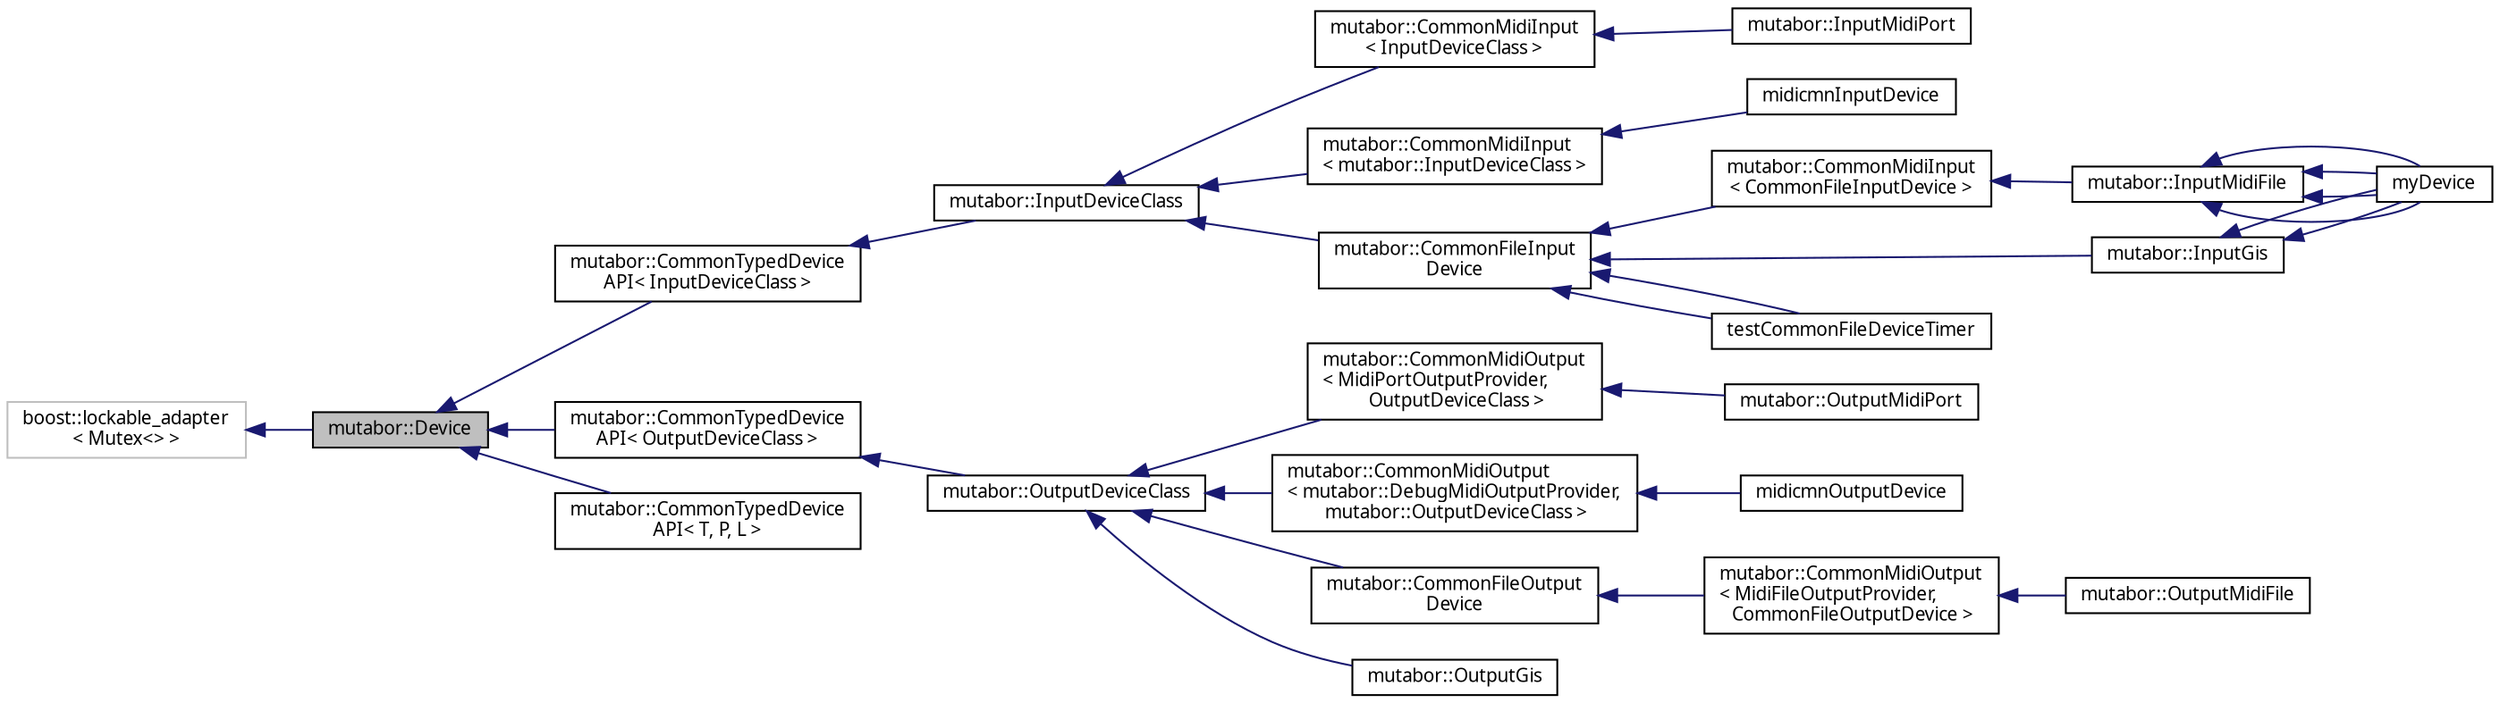 digraph "mutabor::Device"
{
  edge [fontname="Sans",fontsize="10",labelfontname="Sans",labelfontsize="10"];
  node [fontname="Sans",fontsize="10",shape=record];
  rankdir="LR";
  Node0 [label="mutabor::Device",height=0.2,width=0.4,color="black", fillcolor="grey75", style="filled", fontcolor="black"];
  Node1 -> Node0 [dir="back",color="midnightblue",fontsize="10",style="solid",fontname="Sans"];
  Node1 [label="boost::lockable_adapter\l\< Mutex\<\> \>",height=0.2,width=0.4,color="grey75", fillcolor="white", style="filled"];
  Node0 -> Node2 [dir="back",color="midnightblue",fontsize="10",style="solid",fontname="Sans"];
  Node2 [label="mutabor::CommonTypedDevice\lAPI\< InputDeviceClass \>",height=0.2,width=0.4,color="black", fillcolor="white", style="filled",URL="$d9/dbf/classmutabor_1_1CommonTypedDeviceAPI.html"];
  Node2 -> Node3 [dir="back",color="midnightblue",fontsize="10",style="solid",fontname="Sans"];
  Node3 [label="mutabor::InputDeviceClass",height=0.2,width=0.4,color="black", fillcolor="white", style="filled",URL="$d4/d18/classmutabor_1_1InputDeviceClass.html"];
  Node3 -> Node4 [dir="back",color="midnightblue",fontsize="10",style="solid",fontname="Sans"];
  Node4 [label="mutabor::CommonMidiInput\l\< InputDeviceClass \>",height=0.2,width=0.4,color="black", fillcolor="white", style="filled",URL="$dc/d51/classmutabor_1_1CommonMidiInput.html"];
  Node4 -> Node5 [dir="back",color="midnightblue",fontsize="10",style="solid",fontname="Sans"];
  Node5 [label="mutabor::InputMidiPort",height=0.2,width=0.4,color="black", fillcolor="white", style="filled",URL="$d2/dea/classmutabor_1_1InputMidiPort.html"];
  Node3 -> Node6 [dir="back",color="midnightblue",fontsize="10",style="solid",fontname="Sans"];
  Node6 [label="mutabor::CommonMidiInput\l\< mutabor::InputDeviceClass \>",height=0.2,width=0.4,color="black", fillcolor="white", style="filled",URL="$dc/d51/classmutabor_1_1CommonMidiInput.html"];
  Node6 -> Node7 [dir="back",color="midnightblue",fontsize="10",style="solid",fontname="Sans"];
  Node7 [label="midicmnInputDevice",height=0.2,width=0.4,color="black", fillcolor="white", style="filled",URL="$d2/dce/classmidicmnInputDevice.html"];
  Node3 -> Node8 [dir="back",color="midnightblue",fontsize="10",style="solid",fontname="Sans"];
  Node8 [label="mutabor::CommonFileInput\lDevice",height=0.2,width=0.4,color="black", fillcolor="white", style="filled",URL="$dd/d3c/classmutabor_1_1CommonFileInputDevice.html"];
  Node8 -> Node9 [dir="back",color="midnightblue",fontsize="10",style="solid",fontname="Sans"];
  Node9 [label="mutabor::CommonMidiInput\l\< CommonFileInputDevice \>",height=0.2,width=0.4,color="black", fillcolor="white", style="filled",URL="$dc/d51/classmutabor_1_1CommonMidiInput.html"];
  Node9 -> Node10 [dir="back",color="midnightblue",fontsize="10",style="solid",fontname="Sans"];
  Node10 [label="mutabor::InputMidiFile",height=0.2,width=0.4,color="black", fillcolor="white", style="filled",URL="$d6/d12/classmutabor_1_1InputMidiFile.html"];
  Node10 -> Node11 [dir="back",color="midnightblue",fontsize="10",style="solid",fontname="Sans"];
  Node11 [label="myDevice",height=0.2,width=0.4,color="black", fillcolor="white", style="filled",URL="$d4/d1a/classmyDevice.html",tooltip="not for headers "];
  Node10 -> Node11 [dir="back",color="midnightblue",fontsize="10",style="solid",fontname="Sans"];
  Node10 -> Node11 [dir="back",color="midnightblue",fontsize="10",style="solid",fontname="Sans"];
  Node10 -> Node11 [dir="back",color="midnightblue",fontsize="10",style="solid",fontname="Sans"];
  Node8 -> Node12 [dir="back",color="midnightblue",fontsize="10",style="solid",fontname="Sans"];
  Node12 [label="mutabor::InputGis",height=0.2,width=0.4,color="black", fillcolor="white", style="filled",URL="$dc/da1/classmutabor_1_1InputGis.html"];
  Node12 -> Node11 [dir="back",color="midnightblue",fontsize="10",style="solid",fontname="Sans"];
  Node12 -> Node11 [dir="back",color="midnightblue",fontsize="10",style="solid",fontname="Sans"];
  Node8 -> Node13 [dir="back",color="midnightblue",fontsize="10",style="solid",fontname="Sans"];
  Node13 [label="testCommonFileDeviceTimer",height=0.2,width=0.4,color="black", fillcolor="white", style="filled",URL="$dc/d13/classtestCommonFileDeviceTimer.html",tooltip="not for headers "];
  Node8 -> Node13 [dir="back",color="midnightblue",fontsize="10",style="solid",fontname="Sans"];
  Node0 -> Node14 [dir="back",color="midnightblue",fontsize="10",style="solid",fontname="Sans"];
  Node14 [label="mutabor::CommonTypedDevice\lAPI\< OutputDeviceClass \>",height=0.2,width=0.4,color="black", fillcolor="white", style="filled",URL="$d9/dbf/classmutabor_1_1CommonTypedDeviceAPI.html"];
  Node14 -> Node15 [dir="back",color="midnightblue",fontsize="10",style="solid",fontname="Sans"];
  Node15 [label="mutabor::OutputDeviceClass",height=0.2,width=0.4,color="black", fillcolor="white", style="filled",URL="$d2/d2f/classmutabor_1_1OutputDeviceClass.html"];
  Node15 -> Node16 [dir="back",color="midnightblue",fontsize="10",style="solid",fontname="Sans"];
  Node16 [label="mutabor::CommonMidiOutput\l\< MidiPortOutputProvider,\l OutputDeviceClass \>",height=0.2,width=0.4,color="black", fillcolor="white", style="filled",URL="$dd/df5/classmutabor_1_1CommonMidiOutput.html"];
  Node16 -> Node17 [dir="back",color="midnightblue",fontsize="10",style="solid",fontname="Sans"];
  Node17 [label="mutabor::OutputMidiPort",height=0.2,width=0.4,color="black", fillcolor="white", style="filled",URL="$d7/d7b/classmutabor_1_1OutputMidiPort.html"];
  Node15 -> Node18 [dir="back",color="midnightblue",fontsize="10",style="solid",fontname="Sans"];
  Node18 [label="mutabor::CommonMidiOutput\l\< mutabor::DebugMidiOutputProvider,\l mutabor::OutputDeviceClass \>",height=0.2,width=0.4,color="black", fillcolor="white", style="filled",URL="$dd/df5/classmutabor_1_1CommonMidiOutput.html"];
  Node18 -> Node19 [dir="back",color="midnightblue",fontsize="10",style="solid",fontname="Sans"];
  Node19 [label="midicmnOutputDevice",height=0.2,width=0.4,color="black", fillcolor="white", style="filled",URL="$d7/df5/classmidicmnOutputDevice.html",tooltip="not for headers "];
  Node15 -> Node20 [dir="back",color="midnightblue",fontsize="10",style="solid",fontname="Sans"];
  Node20 [label="mutabor::CommonFileOutput\lDevice",height=0.2,width=0.4,color="black", fillcolor="white", style="filled",URL="$d5/d27/classmutabor_1_1CommonFileOutputDevice.html"];
  Node20 -> Node21 [dir="back",color="midnightblue",fontsize="10",style="solid",fontname="Sans"];
  Node21 [label="mutabor::CommonMidiOutput\l\< MidiFileOutputProvider,\l CommonFileOutputDevice \>",height=0.2,width=0.4,color="black", fillcolor="white", style="filled",URL="$dd/df5/classmutabor_1_1CommonMidiOutput.html"];
  Node21 -> Node22 [dir="back",color="midnightblue",fontsize="10",style="solid",fontname="Sans"];
  Node22 [label="mutabor::OutputMidiFile",height=0.2,width=0.4,color="black", fillcolor="white", style="filled",URL="$d5/d5f/classmutabor_1_1OutputMidiFile.html"];
  Node15 -> Node23 [dir="back",color="midnightblue",fontsize="10",style="solid",fontname="Sans"];
  Node23 [label="mutabor::OutputGis",height=0.2,width=0.4,color="black", fillcolor="white", style="filled",URL="$dd/de6/classmutabor_1_1OutputGis.html"];
  Node0 -> Node24 [dir="back",color="midnightblue",fontsize="10",style="solid",fontname="Sans"];
  Node24 [label="mutabor::CommonTypedDevice\lAPI\< T, P, L \>",height=0.2,width=0.4,color="black", fillcolor="white", style="filled",URL="$d9/dbf/classmutabor_1_1CommonTypedDeviceAPI.html"];
}

